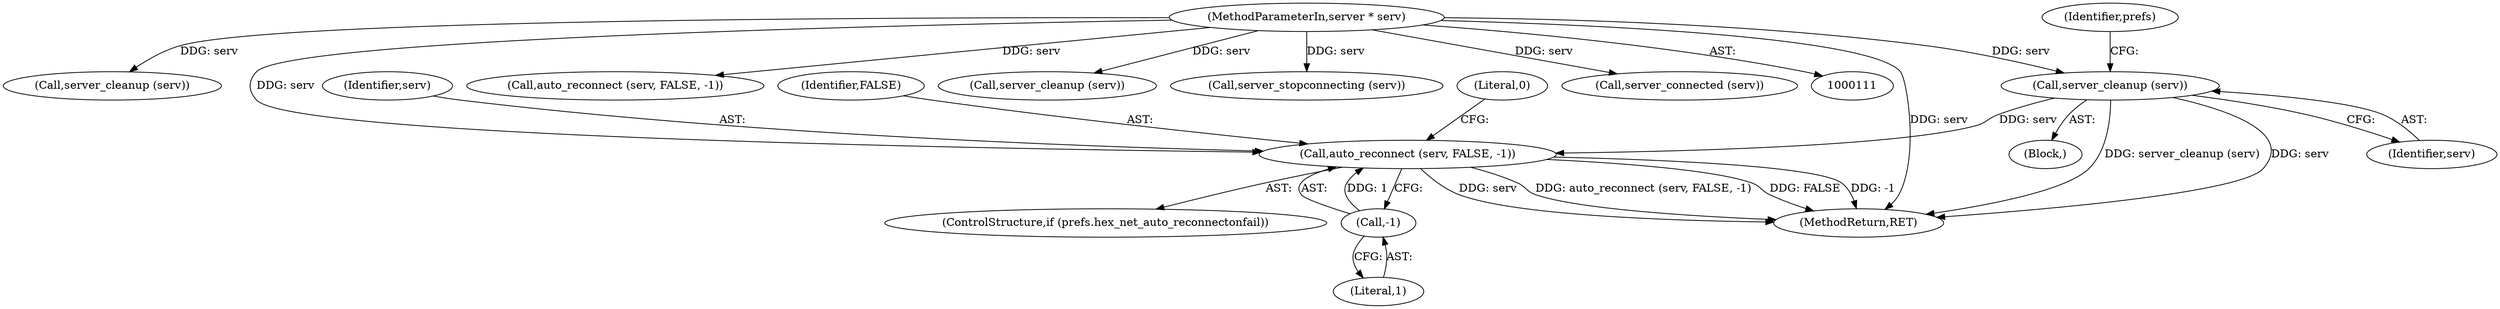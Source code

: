 digraph "0_hexchat_c9b63f7f9be01692b03fa15275135a4910a7e02d@API" {
"1000598" [label="(Call,auto_reconnect (serv, FALSE, -1))"];
"1000592" [label="(Call,server_cleanup (serv))"];
"1000112" [label="(MethodParameterIn,server * serv)"];
"1000601" [label="(Call,-1)"];
"1000593" [label="(Identifier,serv)"];
"1000545" [label="(Call,server_cleanup (serv))"];
"1000600" [label="(Identifier,FALSE)"];
"1000598" [label="(Call,auto_reconnect (serv, FALSE, -1))"];
"1000601" [label="(Call,-1)"];
"1000604" [label="(Literal,0)"];
"1000607" [label="(MethodReturn,RET)"];
"1000112" [label="(MethodParameterIn,server * serv)"];
"1000177" [label="(Call,auto_reconnect (serv, FALSE, -1))"];
"1000596" [label="(Identifier,prefs)"];
"1000592" [label="(Call,server_cleanup (serv))"];
"1000599" [label="(Identifier,serv)"];
"1000576" [label="(Block,)"];
"1000171" [label="(Call,server_cleanup (serv))"];
"1000549" [label="(Call,server_stopconnecting (serv))"];
"1000551" [label="(Call,server_connected (serv))"];
"1000602" [label="(Literal,1)"];
"1000594" [label="(ControlStructure,if (prefs.hex_net_auto_reconnectonfail))"];
"1000598" -> "1000594"  [label="AST: "];
"1000598" -> "1000601"  [label="CFG: "];
"1000599" -> "1000598"  [label="AST: "];
"1000600" -> "1000598"  [label="AST: "];
"1000601" -> "1000598"  [label="AST: "];
"1000604" -> "1000598"  [label="CFG: "];
"1000598" -> "1000607"  [label="DDG: serv"];
"1000598" -> "1000607"  [label="DDG: auto_reconnect (serv, FALSE, -1)"];
"1000598" -> "1000607"  [label="DDG: FALSE"];
"1000598" -> "1000607"  [label="DDG: -1"];
"1000592" -> "1000598"  [label="DDG: serv"];
"1000112" -> "1000598"  [label="DDG: serv"];
"1000601" -> "1000598"  [label="DDG: 1"];
"1000592" -> "1000576"  [label="AST: "];
"1000592" -> "1000593"  [label="CFG: "];
"1000593" -> "1000592"  [label="AST: "];
"1000596" -> "1000592"  [label="CFG: "];
"1000592" -> "1000607"  [label="DDG: server_cleanup (serv)"];
"1000592" -> "1000607"  [label="DDG: serv"];
"1000112" -> "1000592"  [label="DDG: serv"];
"1000112" -> "1000111"  [label="AST: "];
"1000112" -> "1000607"  [label="DDG: serv"];
"1000112" -> "1000171"  [label="DDG: serv"];
"1000112" -> "1000177"  [label="DDG: serv"];
"1000112" -> "1000545"  [label="DDG: serv"];
"1000112" -> "1000549"  [label="DDG: serv"];
"1000112" -> "1000551"  [label="DDG: serv"];
"1000601" -> "1000602"  [label="CFG: "];
"1000602" -> "1000601"  [label="AST: "];
}
